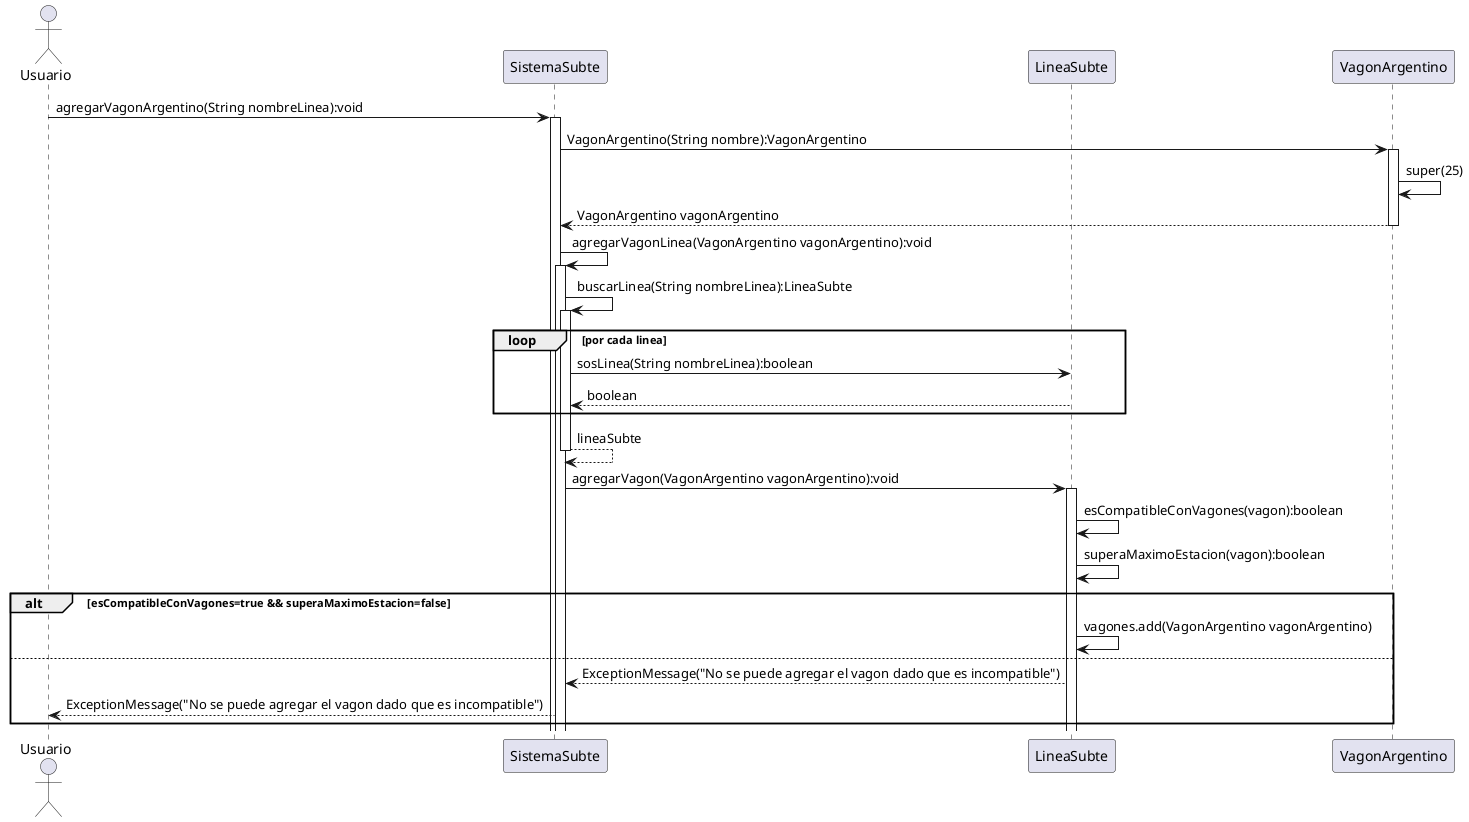 @startuml
actor "Usuario"
participant "SistemaSubte"
participant "LineaSubte"
participant "VagonArgentino"

"Usuario" ->"SistemaSubte": agregarVagonArgentino(String nombreLinea):void
activate "SistemaSubte"

"SistemaSubte" -> "VagonArgentino": VagonArgentino(String nombre):VagonArgentino
activate "VagonArgentino"
"VagonArgentino"->"VagonArgentino":super(25)
"VagonArgentino"-->"SistemaSubte": VagonArgentino vagonArgentino
deactivate "VagonArgentino"

"SistemaSubte" -> "SistemaSubte":agregarVagonLinea(VagonArgentino vagonArgentino):void
activate "SistemaSubte"

"SistemaSubte"-> "SistemaSubte": buscarLinea(String nombreLinea):LineaSubte
activate "SistemaSubte"
loop por cada linea
"SistemaSubte"->"LineaSubte": sosLinea(String nombreLinea):boolean
"LineaSubte" --> "SistemaSubte": boolean
end
"SistemaSubte"-->"SistemaSubte": lineaSubte

deactivate "SistemaSubte"
"SistemaSubte"->"LineaSubte": agregarVagon(VagonArgentino vagonArgentino):void
activate "LineaSubte"
"LineaSubte"->"LineaSubte":esCompatibleConVagones(vagon):boolean
"LineaSubte"->"LineaSubte":superaMaximoEstacion(vagon):boolean

deactivate "VagonArgentino"
alt esCompatibleConVagones=true && superaMaximoEstacion=false
"LineaSubte"->"LineaSubte": vagones.add(VagonArgentino vagonArgentino)
else

"LineaSubte"-->"SistemaSubte":ExceptionMessage("No se puede agregar el vagon dado que es incompatible")
"SistemaSubte"-->"Usuario": ExceptionMessage("No se puede agregar el vagon dado que es incompatible")
end
@enduml
